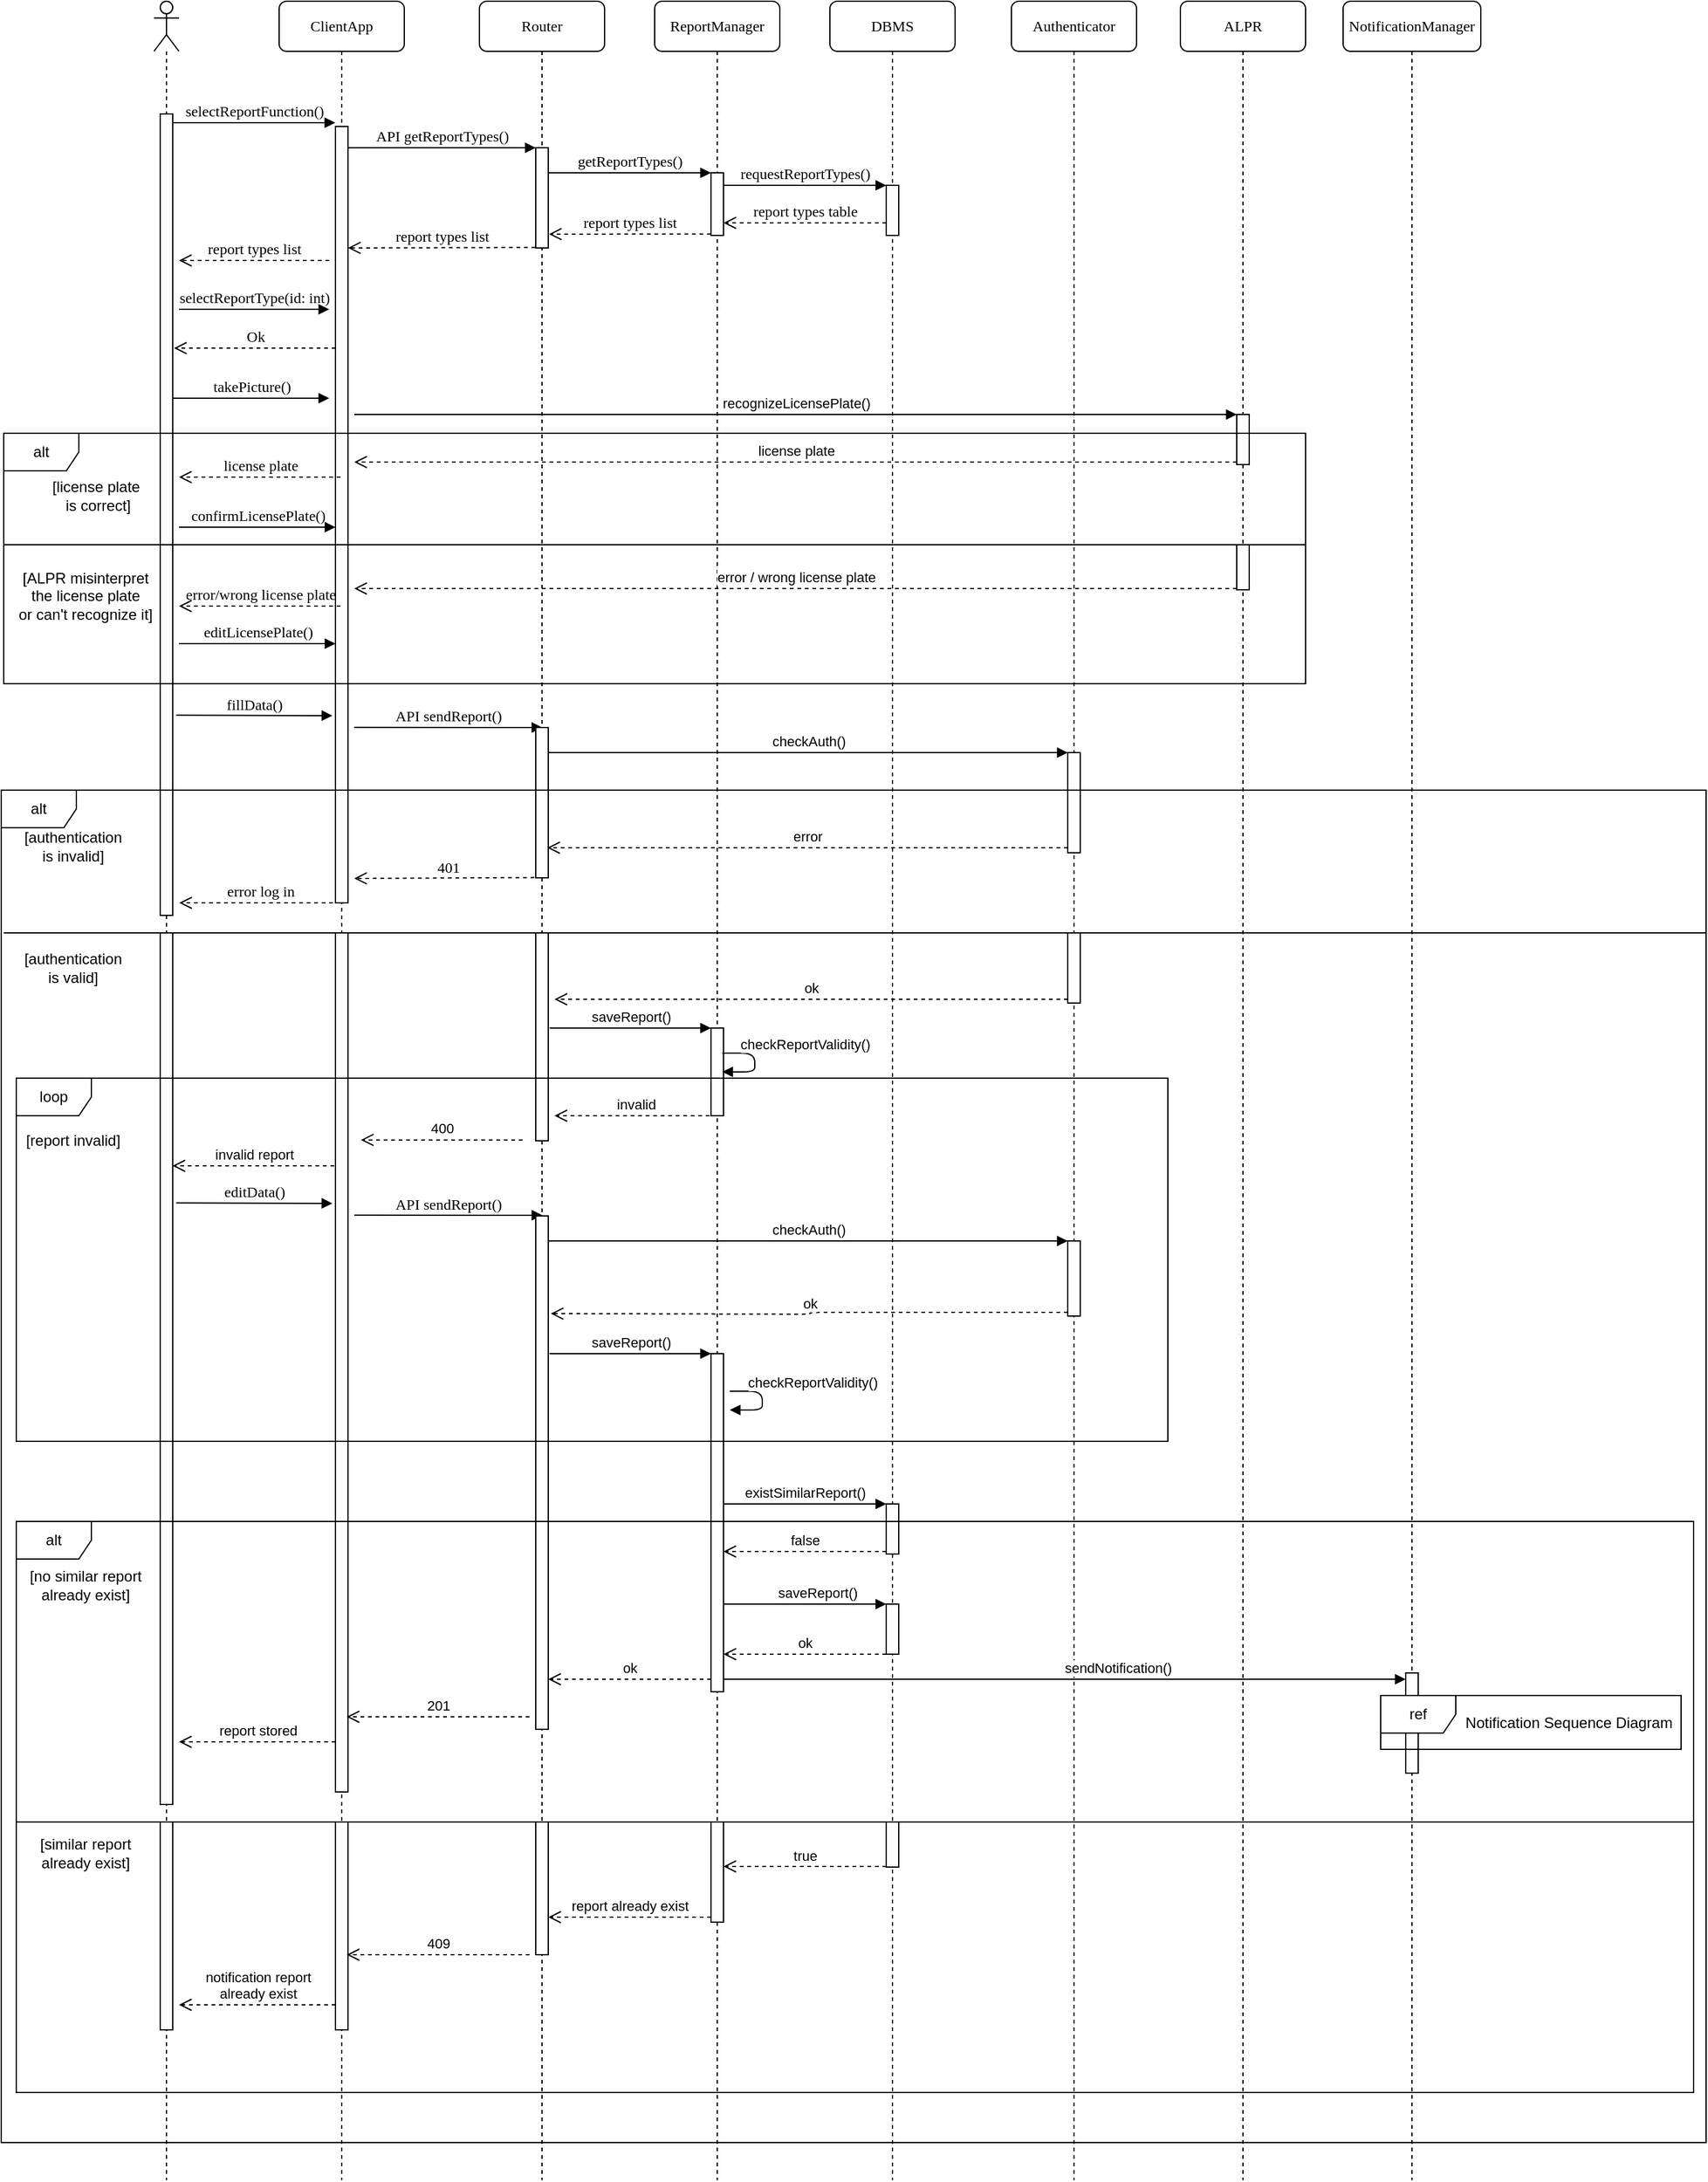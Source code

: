 <mxfile version="12.3.3" type="device" pages="1"><diagram name="Page-1" id="13e1069c-82ec-6db2-03f1-153e76fe0fe0"><mxGraphModel dx="1656" dy="1703" grid="1" gridSize="10" guides="1" tooltips="1" connect="1" arrows="1" fold="1" page="1" pageScale="1" pageWidth="1100" pageHeight="850" background="#ffffff" math="0" shadow="0"><root><mxCell id="0"/><mxCell id="1" parent="0"/><mxCell id="7baba1c4bc27f4b0-2" value="ClientApp" style="shape=umlLifeline;perimeter=lifelinePerimeter;whiteSpace=wrap;html=1;container=1;collapsible=0;recursiveResize=0;outlineConnect=0;rounded=1;shadow=0;comic=0;labelBackgroundColor=none;strokeWidth=1;fontFamily=Verdana;fontSize=12;align=center;" parent="1" vertex="1"><mxGeometry x="240" y="-100" width="100" height="1740" as="geometry"/></mxCell><mxCell id="7baba1c4bc27f4b0-10" value="" style="html=1;points=[];perimeter=orthogonalPerimeter;rounded=0;shadow=0;comic=0;labelBackgroundColor=none;strokeWidth=1;fontFamily=Verdana;fontSize=12;align=center;" parent="7baba1c4bc27f4b0-2" vertex="1"><mxGeometry x="45" y="100" width="10" height="620" as="geometry"/></mxCell><mxCell id="7baba1c4bc27f4b0-3" value="Router" style="shape=umlLifeline;perimeter=lifelinePerimeter;whiteSpace=wrap;html=1;container=1;collapsible=0;recursiveResize=0;outlineConnect=0;rounded=1;shadow=0;comic=0;labelBackgroundColor=none;strokeWidth=1;fontFamily=Verdana;fontSize=12;align=center;" parent="1" vertex="1"><mxGeometry x="400" y="-100" width="100" height="1740" as="geometry"/></mxCell><mxCell id="j8wvazzYa7TAVAe0LvpJ-9" value="editData()" style="html=1;verticalAlign=bottom;endArrow=block;labelBackgroundColor=none;fontFamily=Verdana;fontSize=12;edgeStyle=elbowEdgeStyle;elbow=vertical;exitX=1;exitY=0.499;exitDx=0;exitDy=0;exitPerimeter=0;" parent="7baba1c4bc27f4b0-3" edge="1"><mxGeometry relative="1" as="geometry"><mxPoint x="-242.262" y="959.571" as="sourcePoint"/><mxPoint x="-117.5" y="960" as="targetPoint"/><Array as="points"><mxPoint x="-117.5" y="960"/><mxPoint x="-237.5" y="960"/></Array></mxGeometry></mxCell><mxCell id="j8wvazzYa7TAVAe0LvpJ-10" value="API sendReport()" style="html=1;verticalAlign=bottom;endArrow=block;entryX=0;entryY=0;labelBackgroundColor=none;fontFamily=Verdana;fontSize=12;edgeStyle=elbowEdgeStyle;elbow=vertical;" parent="7baba1c4bc27f4b0-3" edge="1"><mxGeometry relative="1" as="geometry"><mxPoint x="-100" y="969.357" as="sourcePoint"/><mxPoint x="50.286" y="969.357" as="targetPoint"/></mxGeometry></mxCell><mxCell id="j8wvazzYa7TAVAe0LvpJ-16" value="" style="html=1;points=[];perimeter=orthogonalPerimeter;rounded=0;shadow=0;comic=0;labelBackgroundColor=none;strokeWidth=1;fontFamily=Verdana;fontSize=12;align=center;" parent="7baba1c4bc27f4b0-3" vertex="1"><mxGeometry x="45" y="970" width="10" height="410" as="geometry"/></mxCell><mxCell id="7baba1c4bc27f4b0-4" value="ReportManager" style="shape=umlLifeline;perimeter=lifelinePerimeter;whiteSpace=wrap;html=1;container=1;collapsible=0;recursiveResize=0;outlineConnect=0;rounded=1;shadow=0;comic=0;labelBackgroundColor=none;strokeWidth=1;fontFamily=Verdana;fontSize=12;align=center;" parent="1" vertex="1"><mxGeometry x="540" y="-100" width="100" height="1740" as="geometry"/></mxCell><mxCell id="zzQw4_WZs1GWO2zi_8sB-21" value="" style="html=1;points=[];perimeter=orthogonalPerimeter;" parent="7baba1c4bc27f4b0-4" vertex="1"><mxGeometry x="45" y="820" width="10" height="70" as="geometry"/></mxCell><mxCell id="j8wvazzYa7TAVAe0LvpJ-3" value="checkReportValidity()" style="html=1;verticalAlign=bottom;endArrow=block;edgeStyle=orthogonalEdgeStyle;" parent="7baba1c4bc27f4b0-4" edge="1"><mxGeometry x="-0.157" y="40" width="80" relative="1" as="geometry"><mxPoint x="54" y="840" as="sourcePoint"/><mxPoint x="54" y="855" as="targetPoint"/><Array as="points"><mxPoint x="80" y="840"/><mxPoint x="80" y="855"/></Array><mxPoint as="offset"/></mxGeometry></mxCell><mxCell id="j8wvazzYa7TAVAe0LvpJ-22" value="" style="html=1;points=[];perimeter=orthogonalPerimeter;" parent="7baba1c4bc27f4b0-4" vertex="1"><mxGeometry x="45" y="1080" width="10" height="270" as="geometry"/></mxCell><mxCell id="j8wvazzYa7TAVAe0LvpJ-23" value="saveReport()" style="html=1;verticalAlign=bottom;endArrow=block;entryX=0;entryY=0;shadow=0;" parent="7baba1c4bc27f4b0-4" target="j8wvazzYa7TAVAe0LvpJ-22" edge="1"><mxGeometry relative="1" as="geometry"><mxPoint x="-84" y="1080" as="sourcePoint"/></mxGeometry></mxCell><mxCell id="7baba1c4bc27f4b0-5" value="DBMS" style="shape=umlLifeline;perimeter=lifelinePerimeter;whiteSpace=wrap;html=1;container=1;collapsible=0;recursiveResize=0;outlineConnect=0;rounded=1;shadow=0;comic=0;labelBackgroundColor=none;strokeWidth=1;fontFamily=Verdana;fontSize=12;align=center;" parent="1" vertex="1"><mxGeometry x="680" y="-100" width="100" height="1740" as="geometry"/></mxCell><mxCell id="zzQw4_WZs1GWO2zi_8sB-28" value="" style="html=1;points=[];perimeter=orthogonalPerimeter;" parent="7baba1c4bc27f4b0-5" vertex="1"><mxGeometry x="45" y="1200" width="10" height="40" as="geometry"/></mxCell><mxCell id="j8wvazzYa7TAVAe0LvpJ-28" value="" style="html=1;points=[];perimeter=orthogonalPerimeter;" parent="7baba1c4bc27f4b0-5" vertex="1"><mxGeometry x="45" y="1280" width="10" height="40" as="geometry"/></mxCell><mxCell id="7baba1c4bc27f4b0-6" value="Authenticator" style="shape=umlLifeline;perimeter=lifelinePerimeter;whiteSpace=wrap;html=1;container=1;collapsible=0;recursiveResize=0;outlineConnect=0;rounded=1;shadow=0;comic=0;labelBackgroundColor=none;strokeWidth=1;fontFamily=Verdana;fontSize=12;align=center;" parent="1" vertex="1"><mxGeometry x="825" y="-100" width="100" height="1740" as="geometry"/></mxCell><mxCell id="zzQw4_WZs1GWO2zi_8sB-10" value="" style="html=1;points=[];perimeter=orthogonalPerimeter;" parent="7baba1c4bc27f4b0-6" vertex="1"><mxGeometry x="45" y="600" width="10" height="80" as="geometry"/></mxCell><mxCell id="7baba1c4bc27f4b0-7" value="ALPR" style="shape=umlLifeline;perimeter=lifelinePerimeter;whiteSpace=wrap;html=1;container=1;collapsible=0;recursiveResize=0;outlineConnect=0;rounded=1;shadow=0;comic=0;labelBackgroundColor=none;strokeWidth=1;fontFamily=Verdana;fontSize=12;align=center;" parent="1" vertex="1"><mxGeometry x="960" y="-100" width="100" height="1740" as="geometry"/></mxCell><mxCell id="zzQw4_WZs1GWO2zi_8sB-58" value="" style="html=1;points=[];perimeter=orthogonalPerimeter;" parent="7baba1c4bc27f4b0-7" vertex="1"><mxGeometry x="45" y="330" width="10" height="40" as="geometry"/></mxCell><mxCell id="zzQw4_WZs1GWO2zi_8sB-59" value="recognizeLicensePlate()" style="html=1;verticalAlign=bottom;endArrow=block;entryX=0;entryY=0;shadow=0;" parent="7baba1c4bc27f4b0-7" target="zzQw4_WZs1GWO2zi_8sB-58" edge="1"><mxGeometry relative="1" as="geometry"><mxPoint x="-660" y="330" as="sourcePoint"/></mxGeometry></mxCell><mxCell id="zzQw4_WZs1GWO2zi_8sB-60" value="license plate" style="html=1;verticalAlign=bottom;endArrow=open;dashed=1;endSize=8;exitX=0;exitY=0.95;shadow=0;" parent="7baba1c4bc27f4b0-7" source="zzQw4_WZs1GWO2zi_8sB-58" edge="1"><mxGeometry relative="1" as="geometry"><mxPoint x="-660" y="368" as="targetPoint"/></mxGeometry></mxCell><mxCell id="zzQw4_WZs1GWO2zi_8sB-65" value="error / wrong license plate" style="html=1;verticalAlign=bottom;endArrow=open;dashed=1;endSize=8;exitX=0;exitY=0.95;shadow=0;" parent="7baba1c4bc27f4b0-7" edge="1"><mxGeometry relative="1" as="geometry"><mxPoint x="-660" y="469.0" as="targetPoint"/><mxPoint x="45" y="469.0" as="sourcePoint"/></mxGeometry></mxCell><mxCell id="1SlL1ueOV2csKyAfzmK5-1" value="" style="shape=umlLifeline;participant=umlActor;perimeter=lifelinePerimeter;whiteSpace=wrap;html=1;container=1;collapsible=0;recursiveResize=0;verticalAlign=top;spacingTop=36;labelBackgroundColor=#ffffff;outlineConnect=0;" parent="1" vertex="1"><mxGeometry x="140" y="-100" width="20" height="1740" as="geometry"/></mxCell><mxCell id="7baba1c4bc27f4b0-9" value="" style="html=1;points=[];perimeter=orthogonalPerimeter;rounded=0;shadow=0;comic=0;labelBackgroundColor=none;strokeWidth=1;fontFamily=Verdana;fontSize=12;align=center;" parent="1SlL1ueOV2csKyAfzmK5-1" vertex="1"><mxGeometry x="5" y="90" width="10" height="640" as="geometry"/></mxCell><mxCell id="j8wvazzYa7TAVAe0LvpJ-49" value="NotificationManager" style="shape=umlLifeline;perimeter=lifelinePerimeter;whiteSpace=wrap;html=1;container=1;collapsible=0;recursiveResize=0;outlineConnect=0;rounded=1;shadow=0;comic=0;labelBackgroundColor=none;strokeWidth=1;fontFamily=Verdana;fontSize=12;align=center;" parent="1" vertex="1"><mxGeometry x="1090" y="-100" width="110" height="1740" as="geometry"/></mxCell><mxCell id="j8wvazzYa7TAVAe0LvpJ-56" value="" style="html=1;points=[];perimeter=orthogonalPerimeter;" parent="j8wvazzYa7TAVAe0LvpJ-49" vertex="1"><mxGeometry x="50" y="1335" width="10" height="80" as="geometry"/></mxCell><mxCell id="7baba1c4bc27f4b0-16" value="" style="html=1;points=[];perimeter=orthogonalPerimeter;rounded=0;shadow=0;comic=0;labelBackgroundColor=none;strokeWidth=1;fontFamily=Verdana;fontSize=12;align=center;" parent="1" vertex="1"><mxGeometry x="585" y="37" width="10" height="50" as="geometry"/></mxCell><mxCell id="7baba1c4bc27f4b0-17" value="getReportTypes()" style="html=1;verticalAlign=bottom;endArrow=block;labelBackgroundColor=none;fontFamily=Verdana;fontSize=12;edgeStyle=elbowEdgeStyle;elbow=vertical;" parent="1" source="7baba1c4bc27f4b0-13" target="7baba1c4bc27f4b0-16" edge="1"><mxGeometry relative="1" as="geometry"><mxPoint x="510" y="37" as="sourcePoint"/><Array as="points"><mxPoint x="460" y="37"/></Array></mxGeometry></mxCell><mxCell id="7baba1c4bc27f4b0-19" value="" style="html=1;points=[];perimeter=orthogonalPerimeter;rounded=0;shadow=0;comic=0;labelBackgroundColor=none;strokeWidth=1;fontFamily=Verdana;fontSize=12;align=center;" parent="1" vertex="1"><mxGeometry x="725" y="47" width="10" height="40" as="geometry"/></mxCell><mxCell id="7baba1c4bc27f4b0-20" value="requestReportTypes()" style="html=1;verticalAlign=bottom;endArrow=block;entryX=0;entryY=0;labelBackgroundColor=none;fontFamily=Verdana;fontSize=12;edgeStyle=elbowEdgeStyle;elbow=vertical;" parent="1" source="7baba1c4bc27f4b0-16" target="7baba1c4bc27f4b0-19" edge="1"><mxGeometry relative="1" as="geometry"><mxPoint x="650" y="47" as="sourcePoint"/></mxGeometry></mxCell><mxCell id="7baba1c4bc27f4b0-21" value="report types table" style="html=1;verticalAlign=bottom;endArrow=open;dashed=1;endSize=8;labelBackgroundColor=none;fontFamily=Verdana;fontSize=12;edgeStyle=elbowEdgeStyle;elbow=vertical;" parent="1" source="7baba1c4bc27f4b0-19" target="7baba1c4bc27f4b0-16" edge="1"><mxGeometry relative="1" as="geometry"><mxPoint x="650" y="123" as="targetPoint"/><Array as="points"><mxPoint x="670" y="77"/><mxPoint x="700" y="77"/></Array></mxGeometry></mxCell><mxCell id="7baba1c4bc27f4b0-11" value="selectReportFunction()" style="html=1;verticalAlign=bottom;endArrow=block;entryX=0;entryY=0;labelBackgroundColor=none;fontFamily=Verdana;fontSize=12;edgeStyle=elbowEdgeStyle;elbow=vertical;shadow=0;comic=0;" parent="1" edge="1"><mxGeometry relative="1" as="geometry"><mxPoint x="155" y="-3" as="sourcePoint"/><mxPoint x="284.862" y="-3" as="targetPoint"/></mxGeometry></mxCell><mxCell id="7baba1c4bc27f4b0-14" value="API getReportTypes()" style="html=1;verticalAlign=bottom;endArrow=block;entryX=0;entryY=0;labelBackgroundColor=none;fontFamily=Verdana;fontSize=12;edgeStyle=elbowEdgeStyle;elbow=vertical;" parent="1" target="7baba1c4bc27f4b0-13" edge="1"><mxGeometry relative="1" as="geometry"><mxPoint x="295" y="17" as="sourcePoint"/></mxGeometry></mxCell><mxCell id="1SlL1ueOV2csKyAfzmK5-2" value="report types list" style="html=1;verticalAlign=bottom;endArrow=open;dashed=1;endSize=8;labelBackgroundColor=none;fontFamily=Verdana;fontSize=12;edgeStyle=elbowEdgeStyle;elbow=vertical;entryX=1.058;entryY=0.866;entryDx=0;entryDy=0;entryPerimeter=0;exitX=-0.019;exitY=0.977;exitDx=0;exitDy=0;exitPerimeter=0;" parent="1" source="7baba1c4bc27f4b0-16" target="7baba1c4bc27f4b0-13" edge="1"><mxGeometry relative="1" as="geometry"><mxPoint x="470" y="87" as="targetPoint"/><Array as="points"><mxPoint x="580" y="86"/><mxPoint x="460" y="86"/><mxPoint x="525" y="86.5"/><mxPoint x="555" y="86.5"/></Array><mxPoint x="580" y="86" as="sourcePoint"/></mxGeometry></mxCell><mxCell id="1SlL1ueOV2csKyAfzmK5-3" value="report types list" style="html=1;verticalAlign=bottom;endArrow=open;dashed=1;endSize=8;labelBackgroundColor=none;fontFamily=Verdana;fontSize=12;edgeStyle=elbowEdgeStyle;elbow=vertical;exitX=-0.039;exitY=0.995;exitDx=0;exitDy=0;exitPerimeter=0;" parent="1" source="7baba1c4bc27f4b0-13" edge="1"><mxGeometry relative="1" as="geometry"><mxPoint x="295" y="97" as="targetPoint"/><Array as="points"><mxPoint x="310" y="97"/><mxPoint x="375" y="97.5"/><mxPoint x="405" y="97.5"/></Array><mxPoint x="440" y="97" as="sourcePoint"/></mxGeometry></mxCell><mxCell id="1SlL1ueOV2csKyAfzmK5-5" value="report types list" style="html=1;verticalAlign=bottom;endArrow=open;dashed=1;endSize=8;labelBackgroundColor=none;fontFamily=Verdana;fontSize=12;edgeStyle=elbowEdgeStyle;elbow=vertical;" parent="1" edge="1"><mxGeometry relative="1" as="geometry"><mxPoint x="160" y="107" as="targetPoint"/><Array as="points"><mxPoint x="225" y="107"/><mxPoint x="255" y="107"/></Array><mxPoint x="280" y="107" as="sourcePoint"/></mxGeometry></mxCell><mxCell id="1SlL1ueOV2csKyAfzmK5-7" value="Ok" style="html=1;verticalAlign=bottom;endArrow=open;dashed=1;endSize=8;labelBackgroundColor=none;fontFamily=Verdana;fontSize=12;edgeStyle=elbowEdgeStyle;elbow=vertical;" parent="1" edge="1"><mxGeometry relative="1" as="geometry"><mxPoint x="156" y="177" as="targetPoint"/><Array as="points"><mxPoint x="230" y="177"/><mxPoint x="260" y="177"/></Array><mxPoint x="285" y="177" as="sourcePoint"/></mxGeometry></mxCell><mxCell id="MNmihUgajqTFSXHGutf8-1" value="takePicture()" style="html=1;verticalAlign=bottom;endArrow=block;labelBackgroundColor=none;fontFamily=Verdana;fontSize=12;edgeStyle=elbowEdgeStyle;elbow=vertical;" parent="1" edge="1"><mxGeometry relative="1" as="geometry"><mxPoint x="155" y="217" as="sourcePoint"/><mxPoint x="280" y="217" as="targetPoint"/><Array as="points"><mxPoint x="280" y="217"/><mxPoint x="160" y="217"/></Array></mxGeometry></mxCell><mxCell id="1SlL1ueOV2csKyAfzmK5-6" value="selectReportType(id: int)" style="html=1;verticalAlign=bottom;endArrow=block;labelBackgroundColor=none;fontFamily=Verdana;fontSize=12;edgeStyle=elbowEdgeStyle;elbow=vertical;startFill=1;" parent="1" edge="1"><mxGeometry relative="1" as="geometry"><mxPoint x="160" y="146" as="sourcePoint"/><mxPoint x="280" y="146" as="targetPoint"/></mxGeometry></mxCell><mxCell id="MNmihUgajqTFSXHGutf8-4" value="fillData()" style="html=1;verticalAlign=bottom;endArrow=block;labelBackgroundColor=none;fontFamily=Verdana;fontSize=12;edgeStyle=elbowEdgeStyle;elbow=vertical;exitX=1;exitY=0.499;exitDx=0;exitDy=0;exitPerimeter=0;" parent="1" edge="1"><mxGeometry relative="1" as="geometry"><mxPoint x="157.738" y="470.071" as="sourcePoint"/><mxPoint x="282.5" y="470.5" as="targetPoint"/><Array as="points"><mxPoint x="282.5" y="470.5"/><mxPoint x="162.5" y="470.5"/></Array></mxGeometry></mxCell><mxCell id="MNmihUgajqTFSXHGutf8-6" value="API sendReport()" style="html=1;verticalAlign=bottom;endArrow=block;entryX=0;entryY=0;labelBackgroundColor=none;fontFamily=Verdana;fontSize=12;edgeStyle=elbowEdgeStyle;elbow=vertical;" parent="1" edge="1"><mxGeometry relative="1" as="geometry"><mxPoint x="300" y="479.857" as="sourcePoint"/><mxPoint x="450.286" y="479.857" as="targetPoint"/></mxGeometry></mxCell><mxCell id="zzQw4_WZs1GWO2zi_8sB-11" value="checkAuth()" style="html=1;verticalAlign=bottom;endArrow=block;entryX=0;entryY=0;shadow=0;" parent="1" source="MNmihUgajqTFSXHGutf8-5" target="zzQw4_WZs1GWO2zi_8sB-10" edge="1"><mxGeometry relative="1" as="geometry"><mxPoint x="800" y="500" as="sourcePoint"/></mxGeometry></mxCell><mxCell id="zzQw4_WZs1GWO2zi_8sB-12" value="error" style="html=1;verticalAlign=bottom;endArrow=open;dashed=1;endSize=8;exitX=0;exitY=0.95;shadow=0;edgeStyle=orthogonalEdgeStyle;entryX=0.92;entryY=0.8;entryDx=0;entryDy=0;entryPerimeter=0;" parent="1" source="zzQw4_WZs1GWO2zi_8sB-10" target="MNmihUgajqTFSXHGutf8-5" edge="1"><mxGeometry relative="1" as="geometry"><mxPoint x="800" y="576" as="targetPoint"/></mxGeometry></mxCell><mxCell id="zzQw4_WZs1GWO2zi_8sB-13" value="401" style="html=1;verticalAlign=bottom;endArrow=open;dashed=1;endSize=8;labelBackgroundColor=none;fontFamily=Verdana;fontSize=12;edgeStyle=elbowEdgeStyle;elbow=vertical;exitX=-0.039;exitY=0.995;exitDx=0;exitDy=0;exitPerimeter=0;" parent="1" edge="1"><mxGeometry relative="1" as="geometry"><mxPoint x="300" y="600.5" as="targetPoint"/><Array as="points"><mxPoint x="315" y="600.5"/><mxPoint x="380" y="601"/><mxPoint x="410" y="601"/></Array><mxPoint x="449.862" y="599.776" as="sourcePoint"/></mxGeometry></mxCell><mxCell id="zzQw4_WZs1GWO2zi_8sB-14" value="error log in" style="html=1;verticalAlign=bottom;endArrow=open;dashed=1;endSize=8;labelBackgroundColor=none;fontFamily=Verdana;fontSize=12;edgeStyle=elbowEdgeStyle;elbow=vertical;entryX=1.137;entryY=0.409;entryDx=0;entryDy=0;entryPerimeter=0;" parent="1" edge="1"><mxGeometry relative="1" as="geometry"><mxPoint x="160.19" y="620.048" as="targetPoint"/><Array as="points"><mxPoint x="234" y="620"/><mxPoint x="264" y="620"/></Array><mxPoint x="289" y="620" as="sourcePoint"/></mxGeometry></mxCell><mxCell id="zzQw4_WZs1GWO2zi_8sB-15" value="" style="line;strokeWidth=1;fillColor=none;align=left;verticalAlign=middle;spacingTop=-1;spacingLeft=3;spacingRight=3;rotatable=0;labelPosition=right;points=[];portConstraint=eastwest;" parent="1" vertex="1"><mxGeometry x="20" y="640" width="1360" height="8" as="geometry"/></mxCell><mxCell id="zzQw4_WZs1GWO2zi_8sB-16" value="[authentication &lt;br&gt;is invalid]" style="text;html=1;align=center;verticalAlign=middle;resizable=0;points=[];;autosize=1;" parent="1" vertex="1"><mxGeometry x="30" y="560" width="90" height="30" as="geometry"/></mxCell><mxCell id="zzQw4_WZs1GWO2zi_8sB-20" value="" style="html=1;points=[];perimeter=orthogonalPerimeter;" parent="1" vertex="1"><mxGeometry x="445" y="644" width="10" height="166" as="geometry"/></mxCell><mxCell id="zzQw4_WZs1GWO2zi_8sB-17" value="ok" style="html=1;verticalAlign=bottom;endArrow=open;dashed=1;endSize=8;shadow=0;edgeStyle=orthogonalEdgeStyle;" parent="1" edge="1"><mxGeometry relative="1" as="geometry"><mxPoint x="460" y="697" as="targetPoint"/><mxPoint x="870" y="697" as="sourcePoint"/><Array as="points"><mxPoint x="870" y="697"/></Array></mxGeometry></mxCell><mxCell id="zzQw4_WZs1GWO2zi_8sB-22" value="saveReport()" style="html=1;verticalAlign=bottom;endArrow=block;entryX=0;entryY=0;shadow=0;" parent="1" target="zzQw4_WZs1GWO2zi_8sB-21" edge="1"><mxGeometry relative="1" as="geometry"><mxPoint x="456" y="720" as="sourcePoint"/></mxGeometry></mxCell><mxCell id="zzQw4_WZs1GWO2zi_8sB-30" value="false" style="html=1;verticalAlign=bottom;endArrow=open;dashed=1;endSize=8;exitX=0;exitY=0.95;shadow=0;" parent="1" source="zzQw4_WZs1GWO2zi_8sB-28" edge="1"><mxGeometry relative="1" as="geometry"><mxPoint x="595" y="1138" as="targetPoint"/></mxGeometry></mxCell><mxCell id="zzQw4_WZs1GWO2zi_8sB-29" value="existSimilarReport()" style="html=1;verticalAlign=bottom;endArrow=block;entryX=0;entryY=0;shadow=0;" parent="1" target="zzQw4_WZs1GWO2zi_8sB-28" edge="1"><mxGeometry relative="1" as="geometry"><mxPoint x="595" y="1100" as="sourcePoint"/></mxGeometry></mxCell><mxCell id="7baba1c4bc27f4b0-13" value="" style="html=1;points=[];perimeter=orthogonalPerimeter;rounded=0;shadow=0;comic=0;labelBackgroundColor=none;strokeWidth=1;fontFamily=Verdana;fontSize=12;align=center;" parent="1" vertex="1"><mxGeometry x="445" y="17" width="10" height="80" as="geometry"/></mxCell><mxCell id="MNmihUgajqTFSXHGutf8-5" value="" style="html=1;points=[];perimeter=orthogonalPerimeter;rounded=0;shadow=0;comic=0;labelBackgroundColor=none;strokeWidth=1;fontFamily=Verdana;fontSize=12;align=center;" parent="1" vertex="1"><mxGeometry x="445" y="480" width="10" height="120" as="geometry"/></mxCell><mxCell id="zzQw4_WZs1GWO2zi_8sB-57" value="" style="html=1;points=[];perimeter=orthogonalPerimeter;" parent="1" vertex="1"><mxGeometry x="870" y="644" width="10" height="56" as="geometry"/></mxCell><mxCell id="zzQw4_WZs1GWO2zi_8sB-63" value="" style="line;strokeWidth=1;fillColor=none;align=left;verticalAlign=middle;spacingTop=-1;spacingLeft=3;spacingRight=3;rotatable=0;labelPosition=right;points=[];portConstraint=eastwest;" parent="1" vertex="1"><mxGeometry x="20" y="330" width="1040" height="8" as="geometry"/></mxCell><mxCell id="zzQw4_WZs1GWO2zi_8sB-66" value="license plate" style="html=1;verticalAlign=bottom;endArrow=open;dashed=1;endSize=8;labelBackgroundColor=none;fontFamily=Verdana;fontSize=12;edgeStyle=elbowEdgeStyle;elbow=vertical;" parent="1" edge="1"><mxGeometry relative="1" as="geometry"><mxPoint x="160" y="280" as="targetPoint"/><Array as="points"><mxPoint x="234" y="280"/><mxPoint x="264" y="280"/></Array><mxPoint x="289" y="280" as="sourcePoint"/></mxGeometry></mxCell><mxCell id="zzQw4_WZs1GWO2zi_8sB-69" value="error/wrong license plate" style="html=1;verticalAlign=bottom;endArrow=open;dashed=1;endSize=8;labelBackgroundColor=none;fontFamily=Verdana;fontSize=12;edgeStyle=elbowEdgeStyle;elbow=vertical;" parent="1" edge="1"><mxGeometry relative="1" as="geometry"><mxPoint x="160" y="383" as="targetPoint"/><Array as="points"><mxPoint x="234" y="383"/><mxPoint x="264" y="383"/></Array><mxPoint x="289" y="383" as="sourcePoint"/></mxGeometry></mxCell><mxCell id="zzQw4_WZs1GWO2zi_8sB-70" value="editLicensePlate()" style="html=1;verticalAlign=bottom;endArrow=block;labelBackgroundColor=none;fontFamily=Verdana;fontSize=12;edgeStyle=elbowEdgeStyle;elbow=vertical;" parent="1" edge="1"><mxGeometry relative="1" as="geometry"><mxPoint x="160" y="413" as="sourcePoint"/><mxPoint x="285" y="413" as="targetPoint"/><Array as="points"><mxPoint x="285" y="413"/><mxPoint x="165" y="413"/></Array></mxGeometry></mxCell><mxCell id="zzQw4_WZs1GWO2zi_8sB-71" value="confirmLicensePlate()" style="html=1;verticalAlign=bottom;endArrow=block;labelBackgroundColor=none;fontFamily=Verdana;fontSize=12;edgeStyle=elbowEdgeStyle;elbow=vertical;" parent="1" edge="1"><mxGeometry relative="1" as="geometry"><mxPoint x="160" y="320" as="sourcePoint"/><mxPoint x="285" y="320" as="targetPoint"/><Array as="points"><mxPoint x="285" y="320"/><mxPoint x="165" y="320"/></Array></mxGeometry></mxCell><mxCell id="zzQw4_WZs1GWO2zi_8sB-73" value="" style="html=1;points=[];perimeter=orthogonalPerimeter;" parent="1" vertex="1"><mxGeometry x="145" y="644" width="10" height="696" as="geometry"/></mxCell><mxCell id="zzQw4_WZs1GWO2zi_8sB-75" value="" style="html=1;points=[];perimeter=orthogonalPerimeter;" parent="1" vertex="1"><mxGeometry x="285" y="644" width="10" height="686" as="geometry"/></mxCell><mxCell id="j8wvazzYa7TAVAe0LvpJ-4" value="[report invalid]" style="text;html=1;align=center;verticalAlign=middle;resizable=0;points=[];;autosize=1;" parent="1" vertex="1"><mxGeometry x="30" y="800" width="90" height="20" as="geometry"/></mxCell><mxCell id="j8wvazzYa7TAVAe0LvpJ-5" value="invalid" style="html=1;verticalAlign=bottom;endArrow=open;dashed=1;endSize=8;shadow=0;edgeStyle=orthogonalEdgeStyle;" parent="1" edge="1"><mxGeometry relative="1" as="geometry"><mxPoint x="460" y="790" as="targetPoint"/><mxPoint x="589.833" y="790" as="sourcePoint"/><Array as="points"><mxPoint x="589.5" y="790"/></Array></mxGeometry></mxCell><mxCell id="j8wvazzYa7TAVAe0LvpJ-6" value="400" style="html=1;verticalAlign=bottom;endArrow=open;dashed=1;endSize=8;shadow=0;edgeStyle=orthogonalEdgeStyle;" parent="1" edge="1"><mxGeometry relative="1" as="geometry"><mxPoint x="305.333" y="809.333" as="targetPoint"/><mxPoint x="434.5" y="809.333" as="sourcePoint"/><Array as="points"><mxPoint x="434.5" y="809"/></Array></mxGeometry></mxCell><mxCell id="j8wvazzYa7TAVAe0LvpJ-7" value="invalid report" style="html=1;verticalAlign=bottom;endArrow=open;dashed=1;endSize=8;shadow=0;edgeStyle=orthogonalEdgeStyle;" parent="1" edge="1"><mxGeometry relative="1" as="geometry"><mxPoint x="154.833" y="830" as="targetPoint"/><mxPoint x="284" y="830" as="sourcePoint"/><Array as="points"><mxPoint x="284" y="829.5"/></Array></mxGeometry></mxCell><mxCell id="j8wvazzYa7TAVAe0LvpJ-18" value="[authentication &lt;br&gt;is valid]" style="text;html=1;align=center;verticalAlign=middle;resizable=0;points=[];;autosize=1;" parent="1" vertex="1"><mxGeometry x="30" y="657" width="90" height="30" as="geometry"/></mxCell><mxCell id="j8wvazzYa7TAVAe0LvpJ-8" value="" style="html=1;points=[];perimeter=orthogonalPerimeter;" parent="1" vertex="1"><mxGeometry x="870" y="890" width="10" height="60" as="geometry"/></mxCell><mxCell id="j8wvazzYa7TAVAe0LvpJ-11" value="checkAuth()" style="html=1;verticalAlign=bottom;endArrow=block;entryX=0;entryY=0;shadow=0;" parent="1" source="j8wvazzYa7TAVAe0LvpJ-16" target="j8wvazzYa7TAVAe0LvpJ-8" edge="1"><mxGeometry relative="1" as="geometry"><mxPoint x="800" y="889.5" as="sourcePoint"/></mxGeometry></mxCell><mxCell id="j8wvazzYa7TAVAe0LvpJ-12" value="ok" style="html=1;verticalAlign=bottom;endArrow=open;dashed=1;endSize=8;exitX=0;exitY=0.95;shadow=0;edgeStyle=orthogonalEdgeStyle;" parent="1" source="j8wvazzYa7TAVAe0LvpJ-8" edge="1"><mxGeometry relative="1" as="geometry"><mxPoint x="457" y="948" as="targetPoint"/></mxGeometry></mxCell><mxCell id="j8wvazzYa7TAVAe0LvpJ-24" value="checkReportValidity()" style="html=1;verticalAlign=bottom;endArrow=block;edgeStyle=orthogonalEdgeStyle;" parent="1" edge="1"><mxGeometry x="-0.157" y="40" width="80" relative="1" as="geometry"><mxPoint x="600" y="1010" as="sourcePoint"/><mxPoint x="600" y="1025" as="targetPoint"/><Array as="points"><mxPoint x="626" y="1010"/><mxPoint x="626" y="1025"/></Array><mxPoint as="offset"/></mxGeometry></mxCell><mxCell id="j8wvazzYa7TAVAe0LvpJ-26" value="saveReport()" style="html=1;verticalAlign=bottom;endArrow=block;entryX=0;entryY=0;shadow=0;" parent="1" edge="1"><mxGeometry x="0.154" relative="1" as="geometry"><mxPoint x="595" y="1180" as="sourcePoint"/><mxPoint x="725" y="1180" as="targetPoint"/><mxPoint as="offset"/></mxGeometry></mxCell><mxCell id="j8wvazzYa7TAVAe0LvpJ-29" value="ok" style="html=1;verticalAlign=bottom;endArrow=open;dashed=1;endSize=8;exitX=0;exitY=0.95;shadow=0;" parent="1" edge="1"><mxGeometry relative="1" as="geometry"><mxPoint x="595" y="1220" as="targetPoint"/><mxPoint x="725" y="1220" as="sourcePoint"/></mxGeometry></mxCell><mxCell id="j8wvazzYa7TAVAe0LvpJ-30" value="ok" style="html=1;verticalAlign=bottom;endArrow=open;dashed=1;endSize=8;exitX=0;exitY=0.95;shadow=0;" parent="1" edge="1"><mxGeometry relative="1" as="geometry"><mxPoint x="455" y="1240" as="targetPoint"/><mxPoint x="585" y="1240" as="sourcePoint"/></mxGeometry></mxCell><mxCell id="j8wvazzYa7TAVAe0LvpJ-31" value="201" style="html=1;verticalAlign=bottom;endArrow=open;dashed=1;endSize=8;exitX=0;exitY=0.95;shadow=0;" parent="1" edge="1"><mxGeometry relative="1" as="geometry"><mxPoint x="294" y="1270" as="targetPoint"/><mxPoint x="440" y="1270" as="sourcePoint"/></mxGeometry></mxCell><mxCell id="j8wvazzYa7TAVAe0LvpJ-32" value="report stored" style="html=1;verticalAlign=bottom;endArrow=open;dashed=1;endSize=8;exitX=0;exitY=0.95;shadow=0;" parent="1" edge="1"><mxGeometry relative="1" as="geometry"><mxPoint x="160" y="1290" as="targetPoint"/><mxPoint x="285" y="1290" as="sourcePoint"/></mxGeometry></mxCell><mxCell id="j8wvazzYa7TAVAe0LvpJ-34" value="" style="line;strokeWidth=1;fillColor=none;align=left;verticalAlign=middle;spacingTop=-1;spacingLeft=3;spacingRight=3;rotatable=0;labelPosition=right;points=[];portConstraint=eastwest;" parent="1" vertex="1"><mxGeometry x="30" y="1350" width="1340" height="8" as="geometry"/></mxCell><mxCell id="j8wvazzYa7TAVAe0LvpJ-35" value="" style="html=1;points=[];perimeter=orthogonalPerimeter;" parent="1" vertex="1"><mxGeometry x="725" y="1354" width="10" height="36" as="geometry"/></mxCell><mxCell id="j8wvazzYa7TAVAe0LvpJ-36" value="" style="html=1;points=[];perimeter=orthogonalPerimeter;" parent="1" vertex="1"><mxGeometry x="585" y="1354" width="10" height="80" as="geometry"/></mxCell><mxCell id="j8wvazzYa7TAVAe0LvpJ-37" value="" style="html=1;points=[];perimeter=orthogonalPerimeter;" parent="1" vertex="1"><mxGeometry x="445" y="1354" width="10" height="106" as="geometry"/></mxCell><mxCell id="j8wvazzYa7TAVAe0LvpJ-38" value="" style="html=1;points=[];perimeter=orthogonalPerimeter;" parent="1" vertex="1"><mxGeometry x="285" y="1354" width="10" height="166" as="geometry"/></mxCell><mxCell id="j8wvazzYa7TAVAe0LvpJ-39" value="" style="html=1;points=[];perimeter=orthogonalPerimeter;" parent="1" vertex="1"><mxGeometry x="145" y="1354" width="10" height="166" as="geometry"/></mxCell><mxCell id="j8wvazzYa7TAVAe0LvpJ-40" value="true" style="html=1;verticalAlign=bottom;endArrow=open;dashed=1;endSize=8;exitX=0;exitY=0.95;shadow=0;" parent="1" edge="1"><mxGeometry relative="1" as="geometry"><mxPoint x="595" y="1389.5" as="targetPoint"/><mxPoint x="725" y="1389.5" as="sourcePoint"/></mxGeometry></mxCell><mxCell id="j8wvazzYa7TAVAe0LvpJ-41" value="[similar report&lt;br&gt;already exist]" style="text;html=1;align=center;verticalAlign=middle;resizable=0;points=[];;autosize=1;" parent="1" vertex="1"><mxGeometry x="40" y="1364" width="90" height="30" as="geometry"/></mxCell><mxCell id="j8wvazzYa7TAVAe0LvpJ-42" value="[no similar report&lt;br&gt;already exist]" style="text;html=1;align=center;verticalAlign=middle;resizable=0;points=[];;autosize=1;" parent="1" vertex="1"><mxGeometry x="35" y="1150" width="100" height="30" as="geometry"/></mxCell><mxCell id="j8wvazzYa7TAVAe0LvpJ-43" value="report already exist" style="html=1;verticalAlign=bottom;endArrow=open;dashed=1;endSize=8;exitX=0;exitY=0.95;shadow=0;" parent="1" edge="1"><mxGeometry relative="1" as="geometry"><mxPoint x="455" y="1430" as="targetPoint"/><mxPoint x="585" y="1430" as="sourcePoint"/></mxGeometry></mxCell><mxCell id="j8wvazzYa7TAVAe0LvpJ-44" value="409" style="html=1;verticalAlign=bottom;endArrow=open;dashed=1;endSize=8;shadow=0;" parent="1" edge="1"><mxGeometry relative="1" as="geometry"><mxPoint x="294" y="1460" as="targetPoint"/><mxPoint x="440" y="1460" as="sourcePoint"/></mxGeometry></mxCell><mxCell id="j8wvazzYa7TAVAe0LvpJ-45" value="notification report&lt;br&gt;already exist" style="html=1;verticalAlign=bottom;endArrow=open;dashed=1;endSize=8;exitX=0;exitY=0.95;shadow=0;" parent="1" edge="1"><mxGeometry relative="1" as="geometry"><mxPoint x="160" y="1500" as="targetPoint"/><mxPoint x="285" y="1500" as="sourcePoint"/></mxGeometry></mxCell><mxCell id="j8wvazzYa7TAVAe0LvpJ-47" value="[license plate&amp;nbsp;&lt;br&gt;is correct]" style="text;html=1;align=center;verticalAlign=middle;resizable=0;points=[];;autosize=1;" parent="1" vertex="1"><mxGeometry x="50" y="280" width="90" height="30" as="geometry"/></mxCell><mxCell id="j8wvazzYa7TAVAe0LvpJ-48" value="[ALPR misinterpret&lt;br&gt;the license plate&lt;br&gt;or can't recognize it]" style="text;html=1;align=center;verticalAlign=middle;resizable=0;points=[];;autosize=1;" parent="1" vertex="1"><mxGeometry x="25" y="350" width="120" height="50" as="geometry"/></mxCell><mxCell id="j8wvazzYa7TAVAe0LvpJ-55" value="sendNotification()" style="html=1;verticalAlign=bottom;endArrow=block;shadow=0;" parent="1" target="j8wvazzYa7TAVAe0LvpJ-56" edge="1"><mxGeometry x="0.154" relative="1" as="geometry"><mxPoint x="595" y="1240" as="sourcePoint"/><mxPoint x="725" y="1240" as="targetPoint"/><mxPoint as="offset"/></mxGeometry></mxCell><mxCell id="j8wvazzYa7TAVAe0LvpJ-63" value="" style="html=1;points=[];perimeter=orthogonalPerimeter;" parent="1" vertex="1"><mxGeometry x="1005" y="334" width="10" height="36" as="geometry"/></mxCell><mxCell id="zzQw4_WZs1GWO2zi_8sB-62" value="alt" style="shape=umlFrame;whiteSpace=wrap;html=1;" parent="1" vertex="1"><mxGeometry x="20" y="245" width="1040" height="200" as="geometry"/></mxCell><mxCell id="1LzzqgaCCtbsxsr8zxNG-3" value="" style="group" vertex="1" connectable="0" parent="1"><mxGeometry x="1120" y="1253" width="240" height="43" as="geometry"/></mxCell><mxCell id="1LzzqgaCCtbsxsr8zxNG-1" value="ref" style="shape=umlFrame;whiteSpace=wrap;html=1;" vertex="1" parent="1LzzqgaCCtbsxsr8zxNG-3"><mxGeometry width="240" height="43" as="geometry"/></mxCell><mxCell id="1LzzqgaCCtbsxsr8zxNG-2" value="Notification Sequence Diagram" style="text;html=1;align=center;verticalAlign=middle;resizable=0;points=[];;autosize=1;" vertex="1" parent="1LzzqgaCCtbsxsr8zxNG-3"><mxGeometry x="60" y="11.5" width="180" height="20" as="geometry"/></mxCell><mxCell id="j8wvazzYa7TAVAe0LvpJ-25" value="alt" style="shape=umlFrame;whiteSpace=wrap;html=1;" parent="1" vertex="1"><mxGeometry x="30" y="1114" width="1340" height="456" as="geometry"/></mxCell><mxCell id="zzQw4_WZs1GWO2zi_8sB-27" value="loop" style="shape=umlFrame;whiteSpace=wrap;html=1;" parent="1" vertex="1"><mxGeometry x="30" y="760" width="920" height="290" as="geometry"/></mxCell><mxCell id="zzQw4_WZs1GWO2zi_8sB-5" value="alt" style="shape=umlFrame;whiteSpace=wrap;html=1;" parent="1" vertex="1"><mxGeometry x="18" y="530" width="1362" height="1080" as="geometry"/></mxCell></root></mxGraphModel></diagram></mxfile>